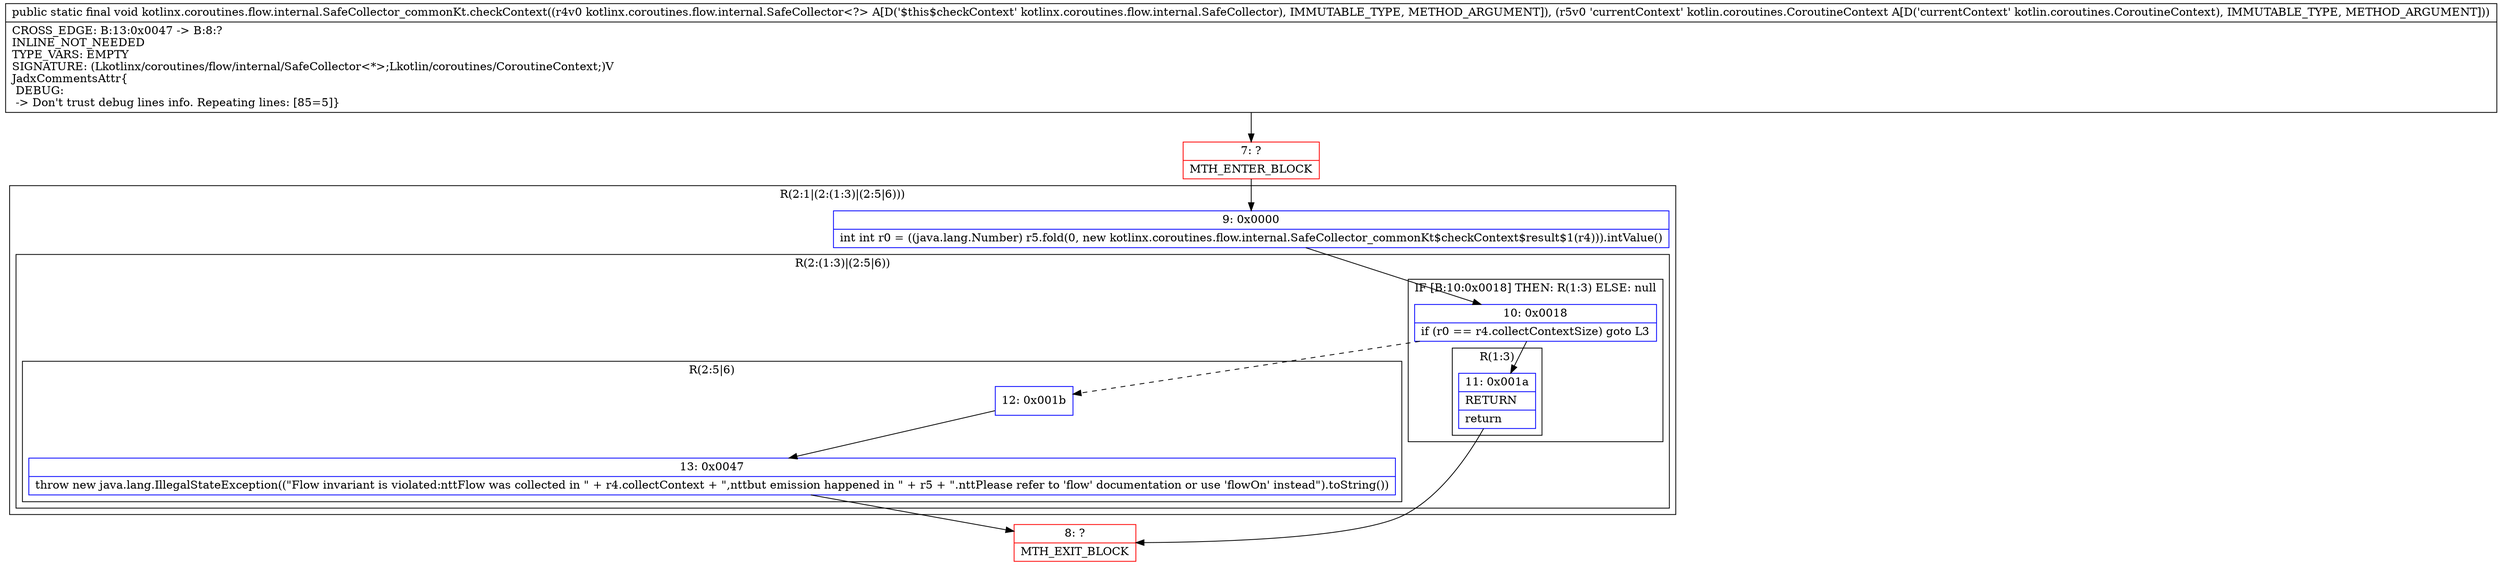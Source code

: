 digraph "CFG forkotlinx.coroutines.flow.internal.SafeCollector_commonKt.checkContext(Lkotlinx\/coroutines\/flow\/internal\/SafeCollector;Lkotlin\/coroutines\/CoroutineContext;)V" {
subgraph cluster_Region_1577752691 {
label = "R(2:1|(2:(1:3)|(2:5|6)))";
node [shape=record,color=blue];
Node_9 [shape=record,label="{9\:\ 0x0000|int int r0 = ((java.lang.Number) r5.fold(0, new kotlinx.coroutines.flow.internal.SafeCollector_commonKt$checkContext$result$1(r4))).intValue()\l}"];
subgraph cluster_Region_858302323 {
label = "R(2:(1:3)|(2:5|6))";
node [shape=record,color=blue];
subgraph cluster_IfRegion_2116771007 {
label = "IF [B:10:0x0018] THEN: R(1:3) ELSE: null";
node [shape=record,color=blue];
Node_10 [shape=record,label="{10\:\ 0x0018|if (r0 == r4.collectContextSize) goto L3\l}"];
subgraph cluster_Region_1234081048 {
label = "R(1:3)";
node [shape=record,color=blue];
Node_11 [shape=record,label="{11\:\ 0x001a|RETURN\l|return\l}"];
}
}
subgraph cluster_Region_1158328387 {
label = "R(2:5|6)";
node [shape=record,color=blue];
Node_12 [shape=record,label="{12\:\ 0x001b}"];
Node_13 [shape=record,label="{13\:\ 0x0047|throw new java.lang.IllegalStateException((\"Flow invariant is violated:nttFlow was collected in \" + r4.collectContext + \",nttbut emission happened in \" + r5 + \".nttPlease refer to 'flow' documentation or use 'flowOn' instead\").toString())\l}"];
}
}
}
Node_7 [shape=record,color=red,label="{7\:\ ?|MTH_ENTER_BLOCK\l}"];
Node_8 [shape=record,color=red,label="{8\:\ ?|MTH_EXIT_BLOCK\l}"];
MethodNode[shape=record,label="{public static final void kotlinx.coroutines.flow.internal.SafeCollector_commonKt.checkContext((r4v0 kotlinx.coroutines.flow.internal.SafeCollector\<?\> A[D('$this$checkContext' kotlinx.coroutines.flow.internal.SafeCollector), IMMUTABLE_TYPE, METHOD_ARGUMENT]), (r5v0 'currentContext' kotlin.coroutines.CoroutineContext A[D('currentContext' kotlin.coroutines.CoroutineContext), IMMUTABLE_TYPE, METHOD_ARGUMENT]))  | CROSS_EDGE: B:13:0x0047 \-\> B:8:?\lINLINE_NOT_NEEDED\lTYPE_VARS: EMPTY\lSIGNATURE: (Lkotlinx\/coroutines\/flow\/internal\/SafeCollector\<*\>;Lkotlin\/coroutines\/CoroutineContext;)V\lJadxCommentsAttr\{\l DEBUG: \l \-\> Don't trust debug lines info. Repeating lines: [85=5]\}\l}"];
MethodNode -> Node_7;Node_9 -> Node_10;
Node_10 -> Node_11;
Node_10 -> Node_12[style=dashed];
Node_11 -> Node_8;
Node_12 -> Node_13;
Node_13 -> Node_8;
Node_7 -> Node_9;
}

